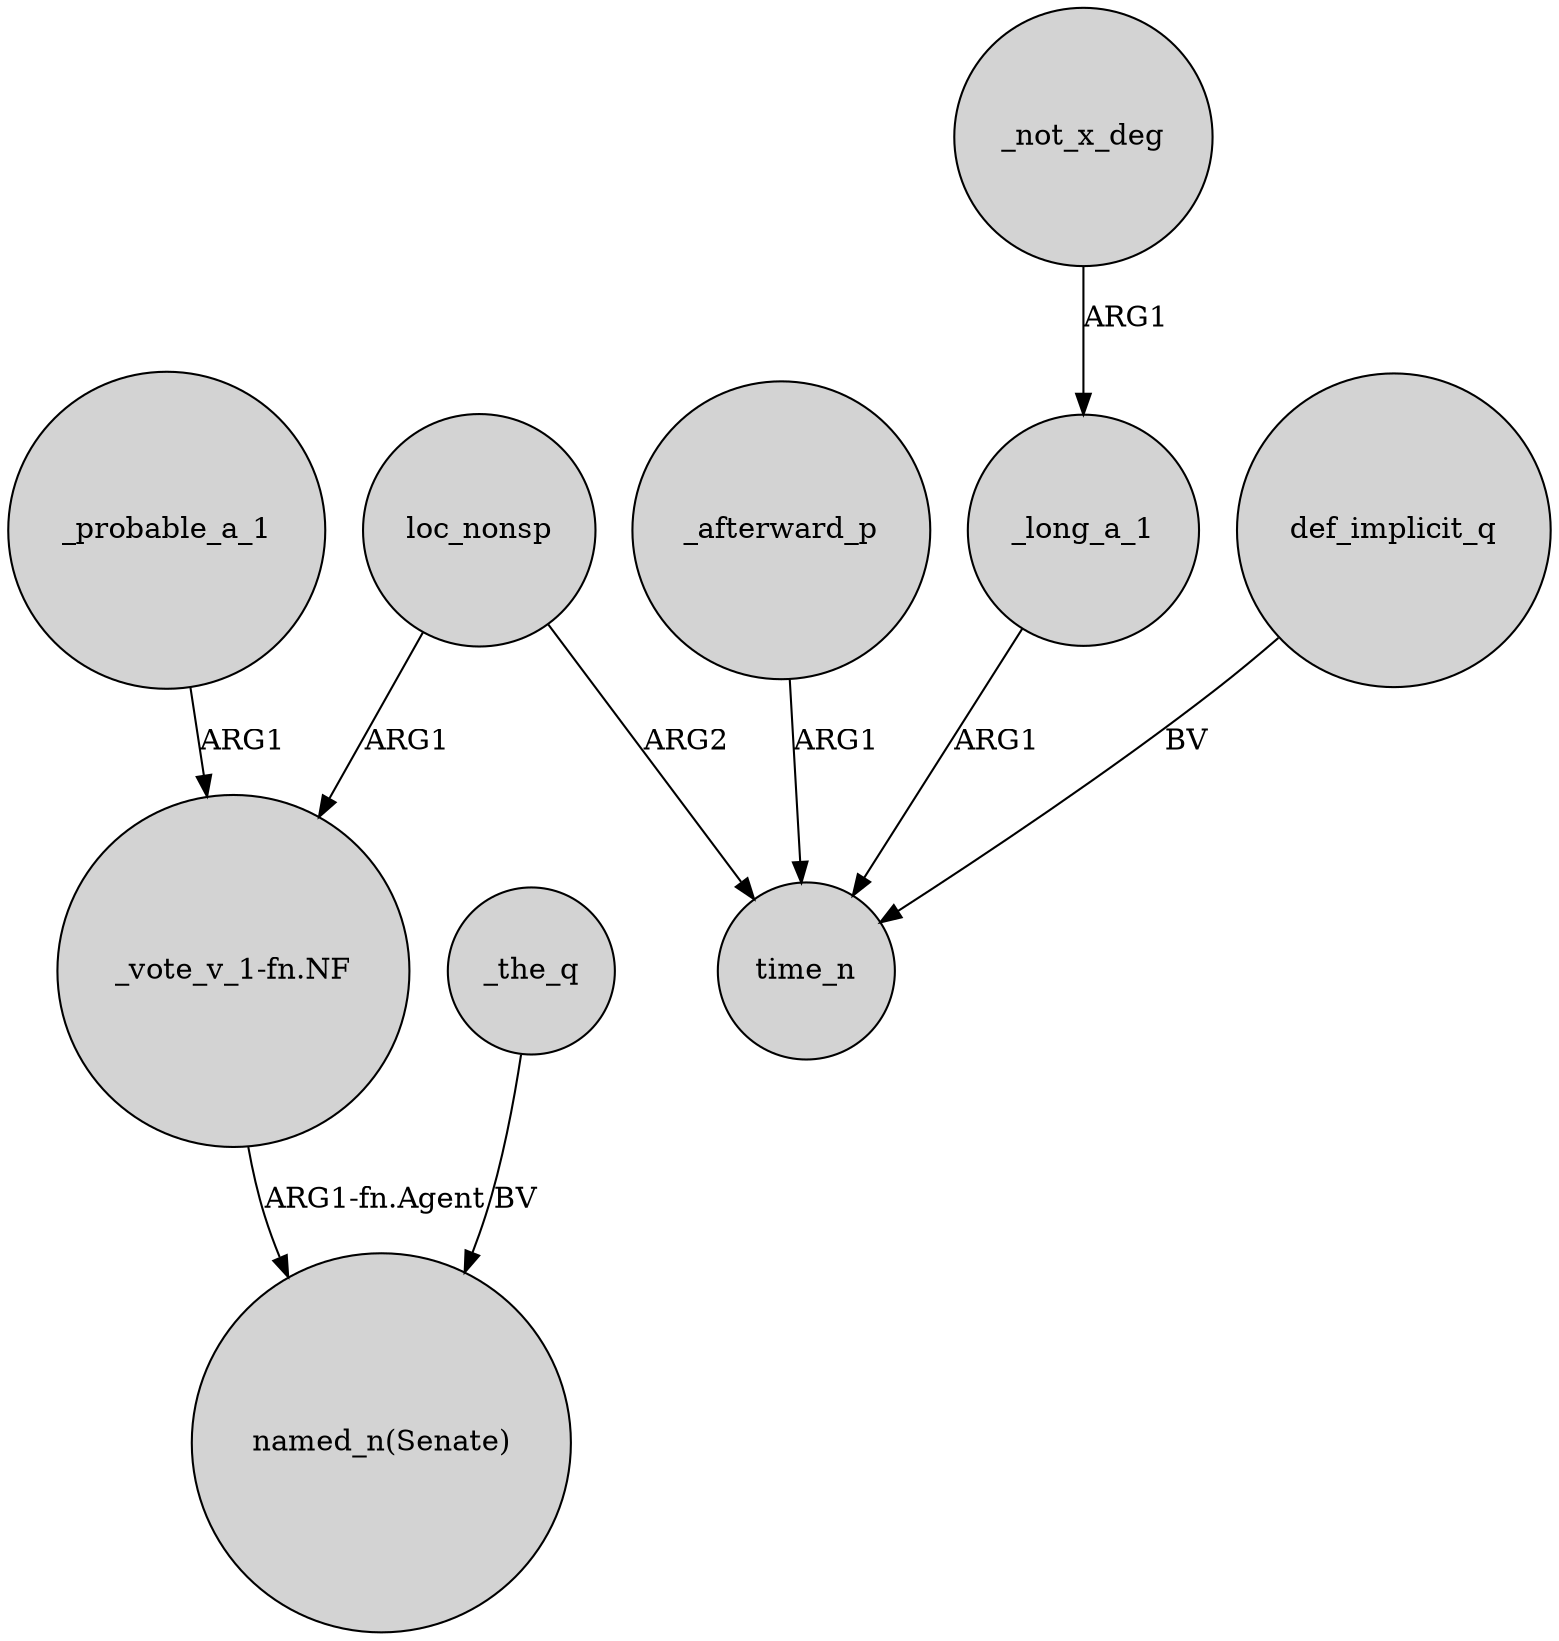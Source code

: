 digraph {
	node [shape=circle style=filled]
	_probable_a_1 -> "_vote_v_1-fn.NF" [label=ARG1]
	_the_q -> "named_n(Senate)" [label=BV]
	_afterward_p -> time_n [label=ARG1]
	loc_nonsp -> "_vote_v_1-fn.NF" [label=ARG1]
	"_vote_v_1-fn.NF" -> "named_n(Senate)" [label="ARG1-fn.Agent"]
	_not_x_deg -> _long_a_1 [label=ARG1]
	loc_nonsp -> time_n [label=ARG2]
	def_implicit_q -> time_n [label=BV]
	_long_a_1 -> time_n [label=ARG1]
}
